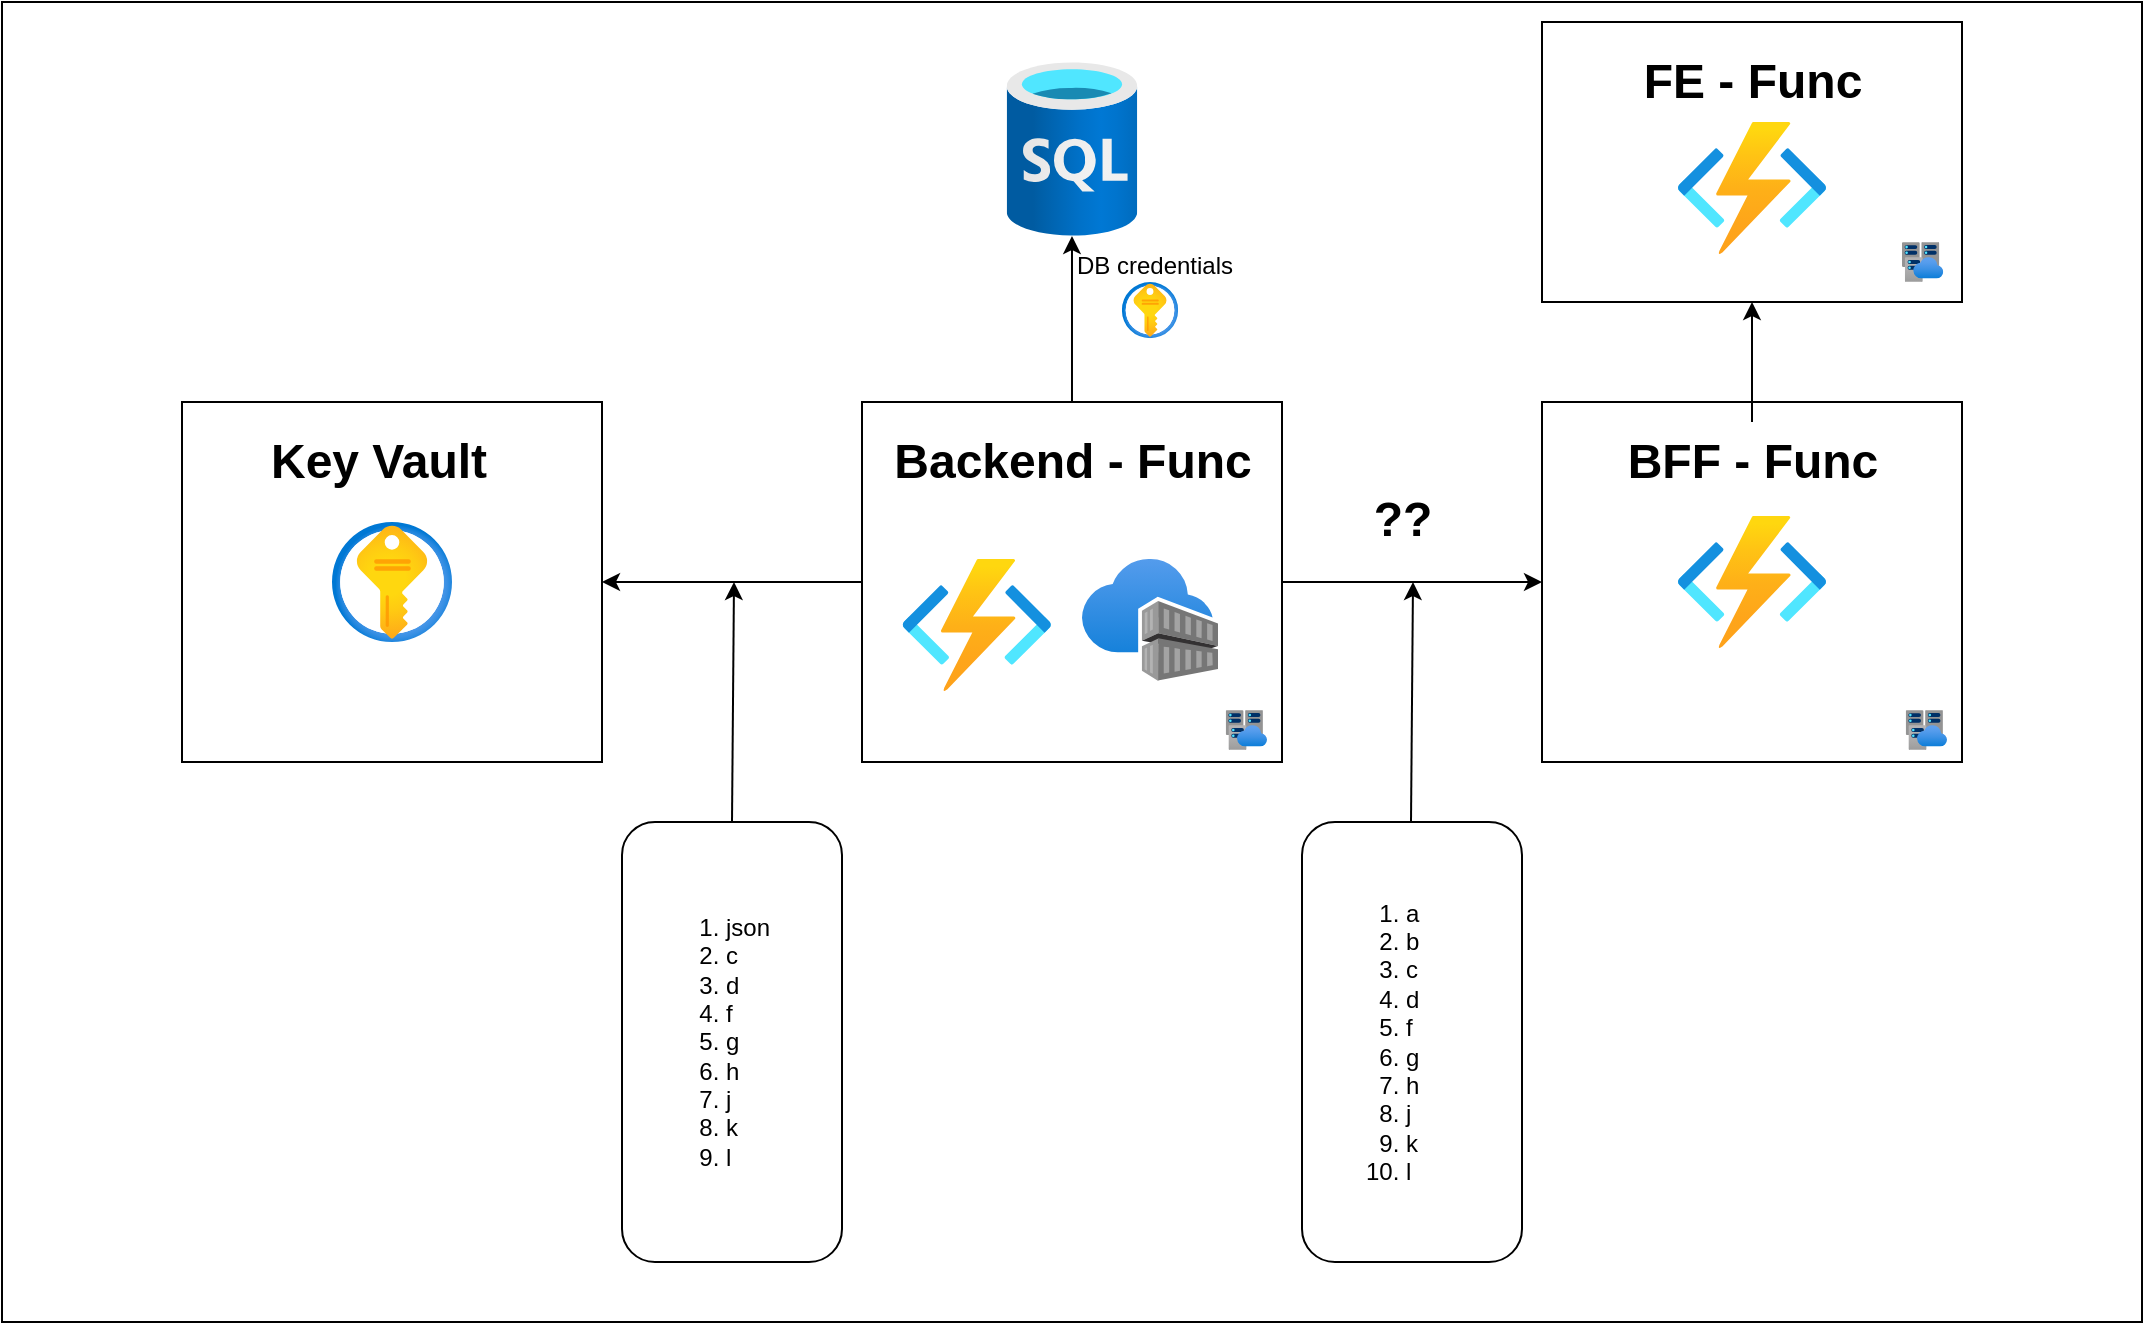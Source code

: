 <mxfile version="20.8.20" type="github">
  <diagram name="Page-1" id="_C0yLNHUvPkkxZI_86Gz">
    <mxGraphModel dx="1195" dy="640" grid="1" gridSize="10" guides="1" tooltips="1" connect="1" arrows="1" fold="1" page="1" pageScale="1" pageWidth="1169" pageHeight="827" background="#ffffff" math="0" shadow="0">
      <root>
        <mxCell id="0" />
        <mxCell id="1" parent="0" />
        <mxCell id="1P2t0-WDeM51nAtpfg30-1" value="" style="rounded=0;whiteSpace=wrap;html=1;fillColor=none;" vertex="1" parent="1">
          <mxGeometry x="60" y="60" width="1070" height="660" as="geometry" />
        </mxCell>
        <mxCell id="1P2t0-WDeM51nAtpfg30-7" value="" style="edgeStyle=orthogonalEdgeStyle;rounded=0;orthogonalLoop=1;jettySize=auto;html=1;" edge="1" parent="1" source="1P2t0-WDeM51nAtpfg30-2" target="1P2t0-WDeM51nAtpfg30-4">
          <mxGeometry relative="1" as="geometry" />
        </mxCell>
        <mxCell id="1P2t0-WDeM51nAtpfg30-28" value="" style="edgeStyle=none;rounded=0;jumpSize=0;orthogonalLoop=1;jettySize=auto;html=1;" edge="1" parent="1" source="1P2t0-WDeM51nAtpfg30-2" target="1P2t0-WDeM51nAtpfg30-27">
          <mxGeometry relative="1" as="geometry" />
        </mxCell>
        <mxCell id="1P2t0-WDeM51nAtpfg30-34" value="" style="edgeStyle=none;rounded=0;jumpSize=0;orthogonalLoop=1;jettySize=auto;html=1;" edge="1" parent="1" source="1P2t0-WDeM51nAtpfg30-2" target="1P2t0-WDeM51nAtpfg30-3">
          <mxGeometry relative="1" as="geometry" />
        </mxCell>
        <mxCell id="1P2t0-WDeM51nAtpfg30-2" value="" style="rounded=0;whiteSpace=wrap;html=1;fillColor=none;" vertex="1" parent="1">
          <mxGeometry x="490" y="260" width="210" height="180" as="geometry" />
        </mxCell>
        <mxCell id="1P2t0-WDeM51nAtpfg30-3" value="" style="rounded=0;whiteSpace=wrap;html=1;fillColor=none;fontStyle=1" vertex="1" parent="1">
          <mxGeometry x="150" y="260" width="210" height="180" as="geometry" />
        </mxCell>
        <mxCell id="1P2t0-WDeM51nAtpfg30-4" value="" style="rounded=0;whiteSpace=wrap;html=1;fillColor=none;" vertex="1" parent="1">
          <mxGeometry x="830" y="260" width="210" height="180" as="geometry" />
        </mxCell>
        <mxCell id="1P2t0-WDeM51nAtpfg30-8" value="Backend - Func" style="text;strokeColor=none;fillColor=none;html=1;fontSize=24;fontStyle=1;verticalAlign=middle;align=center;" vertex="1" parent="1">
          <mxGeometry x="497.5" y="270" width="195" height="40" as="geometry" />
        </mxCell>
        <mxCell id="1P2t0-WDeM51nAtpfg30-9" value="" style="aspect=fixed;html=1;points=[];align=center;image;fontSize=12;image=img/lib/azure2/compute/Function_Apps.svg;fillColor=none;" vertex="1" parent="1">
          <mxGeometry x="510" y="338.5" width="74.8" height="66" as="geometry" />
        </mxCell>
        <mxCell id="1P2t0-WDeM51nAtpfg30-10" value="" style="aspect=fixed;html=1;points=[];align=center;image;fontSize=12;image=img/lib/azure2/containers/Container_Registries.svg;fillColor=none;" vertex="1" parent="1">
          <mxGeometry x="600" y="338.5" width="68" height="61" as="geometry" />
        </mxCell>
        <mxCell id="1P2t0-WDeM51nAtpfg30-12" value="" style="aspect=fixed;html=1;points=[];align=center;image;fontSize=12;image=img/lib/azure2/databases/Virtual_Clusters.svg;" vertex="1" parent="1">
          <mxGeometry x="671.87" y="414" width="20.63" height="20" as="geometry" />
        </mxCell>
        <mxCell id="1P2t0-WDeM51nAtpfg30-13" value="" style="aspect=fixed;html=1;points=[];align=center;image;fontSize=12;image=img/lib/azure2/security/Key_Vaults.svg;fillColor=none;" vertex="1" parent="1">
          <mxGeometry x="225" y="320" width="60" height="60" as="geometry" />
        </mxCell>
        <mxCell id="1P2t0-WDeM51nAtpfg30-15" value="Key Vault" style="text;strokeColor=none;fillColor=none;html=1;fontSize=24;fontStyle=1;verticalAlign=middle;align=center;" vertex="1" parent="1">
          <mxGeometry x="150" y="270" width="195" height="40" as="geometry" />
        </mxCell>
        <mxCell id="1P2t0-WDeM51nAtpfg30-41" value="" style="edgeStyle=none;rounded=0;jumpSize=0;orthogonalLoop=1;jettySize=auto;html=1;" edge="1" parent="1" source="1P2t0-WDeM51nAtpfg30-16" target="1P2t0-WDeM51nAtpfg30-36">
          <mxGeometry relative="1" as="geometry" />
        </mxCell>
        <mxCell id="1P2t0-WDeM51nAtpfg30-16" value="BFF - Func" style="text;strokeColor=none;fillColor=none;html=1;fontSize=24;fontStyle=1;verticalAlign=middle;align=center;" vertex="1" parent="1">
          <mxGeometry x="837.5" y="270" width="195" height="40" as="geometry" />
        </mxCell>
        <mxCell id="1P2t0-WDeM51nAtpfg30-17" value="" style="aspect=fixed;html=1;points=[];align=center;image;fontSize=12;image=img/lib/azure2/compute/Function_Apps.svg;fillColor=none;" vertex="1" parent="1">
          <mxGeometry x="897.6" y="317" width="74.8" height="66" as="geometry" />
        </mxCell>
        <mxCell id="1P2t0-WDeM51nAtpfg30-19" value="" style="aspect=fixed;html=1;points=[];align=center;image;fontSize=12;image=img/lib/azure2/databases/Virtual_Clusters.svg;" vertex="1" parent="1">
          <mxGeometry x="1011.87" y="414" width="20.63" height="20" as="geometry" />
        </mxCell>
        <mxCell id="1P2t0-WDeM51nAtpfg30-20" value="" style="rounded=1;whiteSpace=wrap;html=1;fillColor=none;" vertex="1" parent="1">
          <mxGeometry x="370" y="470" width="110" height="220" as="geometry" />
        </mxCell>
        <mxCell id="1P2t0-WDeM51nAtpfg30-21" value="" style="rounded=1;whiteSpace=wrap;html=1;fillColor=none;" vertex="1" parent="1">
          <mxGeometry x="710" y="470" width="110" height="220" as="geometry" />
        </mxCell>
        <mxCell id="1P2t0-WDeM51nAtpfg30-22" value="" style="endArrow=classic;html=1;rounded=0;exitX=0.5;exitY=0;exitDx=0;exitDy=0;jumpSize=0;" edge="1" parent="1" source="1P2t0-WDeM51nAtpfg30-20">
          <mxGeometry width="50" height="50" relative="1" as="geometry">
            <mxPoint x="560" y="420" as="sourcePoint" />
            <mxPoint x="426" y="350" as="targetPoint" />
          </mxGeometry>
        </mxCell>
        <mxCell id="1P2t0-WDeM51nAtpfg30-24" value="" style="endArrow=classic;html=1;rounded=0;exitX=0.5;exitY=0;exitDx=0;exitDy=0;jumpSize=0;" edge="1" parent="1">
          <mxGeometry width="50" height="50" relative="1" as="geometry">
            <mxPoint x="764.5" y="470" as="sourcePoint" />
            <mxPoint x="765.5" y="350" as="targetPoint" />
          </mxGeometry>
        </mxCell>
        <mxCell id="1P2t0-WDeM51nAtpfg30-25" value="&lt;ol&gt;&lt;li&gt;&lt;span style=&quot;background-color: initial;&quot;&gt;json&lt;/span&gt;&lt;br&gt;&lt;/li&gt;&lt;li&gt;c&lt;/li&gt;&lt;li&gt;d&lt;/li&gt;&lt;li&gt;f&lt;/li&gt;&lt;li&gt;g&lt;/li&gt;&lt;li&gt;h&lt;/li&gt;&lt;li&gt;j&lt;/li&gt;&lt;li&gt;k&lt;/li&gt;&lt;li&gt;l&lt;/li&gt;&lt;/ol&gt;" style="text;html=1;strokeColor=none;fillColor=none;align=left;verticalAlign=middle;whiteSpace=wrap;rounded=0;" vertex="1" parent="1">
          <mxGeometry x="380" y="480" width="90" height="200" as="geometry" />
        </mxCell>
        <mxCell id="1P2t0-WDeM51nAtpfg30-26" value="&lt;ol&gt;&lt;li&gt;a&lt;/li&gt;&lt;li&gt;b&lt;/li&gt;&lt;li&gt;c&lt;/li&gt;&lt;li&gt;d&lt;/li&gt;&lt;li&gt;f&lt;/li&gt;&lt;li&gt;g&lt;/li&gt;&lt;li&gt;h&lt;/li&gt;&lt;li&gt;j&lt;/li&gt;&lt;li&gt;k&lt;/li&gt;&lt;li&gt;l&lt;/li&gt;&lt;/ol&gt;" style="text;html=1;strokeColor=none;fillColor=none;align=left;verticalAlign=middle;whiteSpace=wrap;rounded=0;" vertex="1" parent="1">
          <mxGeometry x="720" y="480" width="90" height="200" as="geometry" />
        </mxCell>
        <mxCell id="1P2t0-WDeM51nAtpfg30-27" value="" style="aspect=fixed;html=1;points=[];align=center;image;fontSize=12;image=img/lib/azure2/databases/SQL_Database.svg;fillColor=none;" vertex="1" parent="1">
          <mxGeometry x="562.37" y="90" width="65.25" height="87" as="geometry" />
        </mxCell>
        <mxCell id="1P2t0-WDeM51nAtpfg30-29" value="DB credentials" style="text;html=1;strokeColor=none;fillColor=none;align=center;verticalAlign=middle;whiteSpace=wrap;rounded=0;" vertex="1" parent="1">
          <mxGeometry x="590" y="177" width="92.5" height="30" as="geometry" />
        </mxCell>
        <mxCell id="1P2t0-WDeM51nAtpfg30-30" value="" style="aspect=fixed;html=1;points=[];align=center;image;fontSize=12;image=img/lib/azure2/security/Key_Vaults.svg;fillColor=none;" vertex="1" parent="1">
          <mxGeometry x="619.94" y="200" width="28.13" height="28.13" as="geometry" />
        </mxCell>
        <mxCell id="1P2t0-WDeM51nAtpfg30-35" value="??" style="text;strokeColor=none;fillColor=none;html=1;fontSize=24;fontStyle=1;verticalAlign=middle;align=center;" vertex="1" parent="1">
          <mxGeometry x="710" y="298.5" width="100" height="40" as="geometry" />
        </mxCell>
        <mxCell id="1P2t0-WDeM51nAtpfg30-36" value="" style="rounded=0;whiteSpace=wrap;html=1;fillColor=none;" vertex="1" parent="1">
          <mxGeometry x="830" y="70" width="210" height="140" as="geometry" />
        </mxCell>
        <mxCell id="1P2t0-WDeM51nAtpfg30-37" value="FE - Func" style="text;strokeColor=none;fillColor=none;html=1;fontSize=24;fontStyle=1;verticalAlign=middle;align=center;" vertex="1" parent="1">
          <mxGeometry x="837.5" y="80" width="195" height="40" as="geometry" />
        </mxCell>
        <mxCell id="1P2t0-WDeM51nAtpfg30-38" value="" style="aspect=fixed;html=1;points=[];align=center;image;fontSize=12;image=img/lib/azure2/compute/Function_Apps.svg;fillColor=none;" vertex="1" parent="1">
          <mxGeometry x="897.6" y="120" width="74.8" height="66" as="geometry" />
        </mxCell>
        <mxCell id="1P2t0-WDeM51nAtpfg30-39" value="" style="aspect=fixed;html=1;points=[];align=center;image;fontSize=12;image=img/lib/azure2/databases/Virtual_Clusters.svg;" vertex="1" parent="1">
          <mxGeometry x="1010" y="180" width="20.63" height="20" as="geometry" />
        </mxCell>
      </root>
    </mxGraphModel>
  </diagram>
</mxfile>
